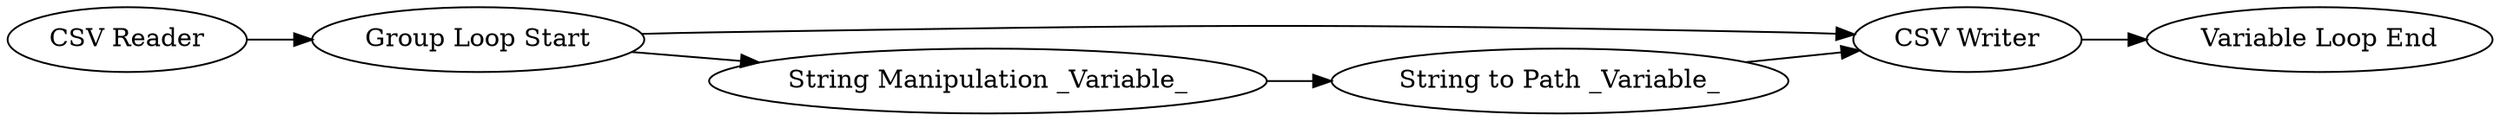 digraph {
	5 -> 3
	4 -> 5
	7 -> 2
	2 -> 3
	2 -> 4
	3 -> 6
	5 [label="String to Path _Variable_"]
	7 [label="CSV Reader"]
	4 [label="String Manipulation _Variable_"]
	6 [label="Variable Loop End"]
	3 [label="CSV Writer"]
	2 [label="Group Loop Start"]
	rankdir=LR
}
